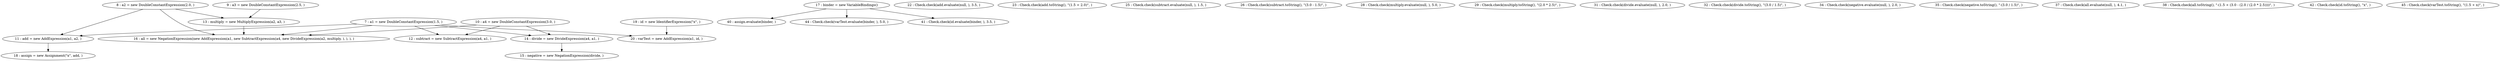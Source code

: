 digraph G {
"7 : a1 = new DoubleConstantExpression(1.5, )"
"7 : a1 = new DoubleConstantExpression(1.5, )" -> "11 : add = new AddExpression(a1, a2, )"
"7 : a1 = new DoubleConstantExpression(1.5, )" -> "14 : divide = new DivideExpression(a4, a1, )"
"7 : a1 = new DoubleConstantExpression(1.5, )" -> "16 : all = new NegationExpression(new AddExpression(a1, new SubtractExpression(a4, new DivideExpression(a2, multiply, ), ), ), )"
"7 : a1 = new DoubleConstantExpression(1.5, )" -> "20 : varTest = new AddExpression(a1, id, )"
"7 : a1 = new DoubleConstantExpression(1.5, )" -> "12 : subtract = new SubtractExpression(a4, a1, )"
"8 : a2 = new DoubleConstantExpression(2.0, )"
"8 : a2 = new DoubleConstantExpression(2.0, )" -> "11 : add = new AddExpression(a1, a2, )"
"8 : a2 = new DoubleConstantExpression(2.0, )" -> "16 : all = new NegationExpression(new AddExpression(a1, new SubtractExpression(a4, new DivideExpression(a2, multiply, ), ), ), )"
"8 : a2 = new DoubleConstantExpression(2.0, )" -> "13 : multiply = new MultiplyExpression(a2, a3, )"
"9 : a3 = new DoubleConstantExpression(2.5, )"
"9 : a3 = new DoubleConstantExpression(2.5, )" -> "13 : multiply = new MultiplyExpression(a2, a3, )"
"10 : a4 = new DoubleConstantExpression(3.0, )"
"10 : a4 = new DoubleConstantExpression(3.0, )" -> "14 : divide = new DivideExpression(a4, a1, )"
"10 : a4 = new DoubleConstantExpression(3.0, )" -> "16 : all = new NegationExpression(new AddExpression(a1, new SubtractExpression(a4, new DivideExpression(a2, multiply, ), ), ), )"
"10 : a4 = new DoubleConstantExpression(3.0, )" -> "12 : subtract = new SubtractExpression(a4, a1, )"
"11 : add = new AddExpression(a1, a2, )"
"11 : add = new AddExpression(a1, a2, )" -> "18 : assign = new Assignment(\"x\", add, )"
"12 : subtract = new SubtractExpression(a4, a1, )"
"13 : multiply = new MultiplyExpression(a2, a3, )"
"13 : multiply = new MultiplyExpression(a2, a3, )" -> "16 : all = new NegationExpression(new AddExpression(a1, new SubtractExpression(a4, new DivideExpression(a2, multiply, ), ), ), )"
"14 : divide = new DivideExpression(a4, a1, )"
"14 : divide = new DivideExpression(a4, a1, )" -> "15 : negative = new NegationExpression(divide, )"
"15 : negative = new NegationExpression(divide, )"
"16 : all = new NegationExpression(new AddExpression(a1, new SubtractExpression(a4, new DivideExpression(a2, multiply, ), ), ), )"
"17 : binder = new VariableBindings()"
"17 : binder = new VariableBindings()" -> "40 : assign.evaluate(binder, )"
"17 : binder = new VariableBindings()" -> "44 : Check.check(varTest.evaluate(binder, ), 5.0, )"
"17 : binder = new VariableBindings()" -> "41 : Check.check(id.evaluate(binder, ), 3.5, )"
"18 : assign = new Assignment(\"x\", add, )"
"19 : id = new IdentifierExpression(\"x\", )"
"19 : id = new IdentifierExpression(\"x\", )" -> "20 : varTest = new AddExpression(a1, id, )"
"20 : varTest = new AddExpression(a1, id, )"
"22 : Check.check(add.evaluate(null, ), 3.5, )"
"23 : Check.check(add.toString(), \"(1.5 + 2.0)\", )"
"25 : Check.check(subtract.evaluate(null, ), 1.5, )"
"26 : Check.check(subtract.toString(), \"(3.0 - 1.5)\", )"
"28 : Check.check(multiply.evaluate(null, ), 5.0, )"
"29 : Check.check(multiply.toString(), \"(2.0 * 2.5)\", )"
"31 : Check.check(divide.evaluate(null, ), 2.0, )"
"32 : Check.check(divide.toString(), \"(3.0 / 1.5)\", )"
"34 : Check.check(negative.evaluate(null, ), 2.0, )"
"35 : Check.check(negative.toString(), \"-(3.0 / 1.5)\", )"
"37 : Check.check(all.evaluate(null, ), 4.1, )"
"38 : Check.check(all.toString(), \"-(1.5 + (3.0 - (2.0 / (2.0 * 2.5))))\", )"
"40 : assign.evaluate(binder, )"
"41 : Check.check(id.evaluate(binder, ), 3.5, )"
"42 : Check.check(id.toString(), \"x\", )"
"44 : Check.check(varTest.evaluate(binder, ), 5.0, )"
"45 : Check.check(varTest.toString(), \"(1.5 + x)\", )"
}